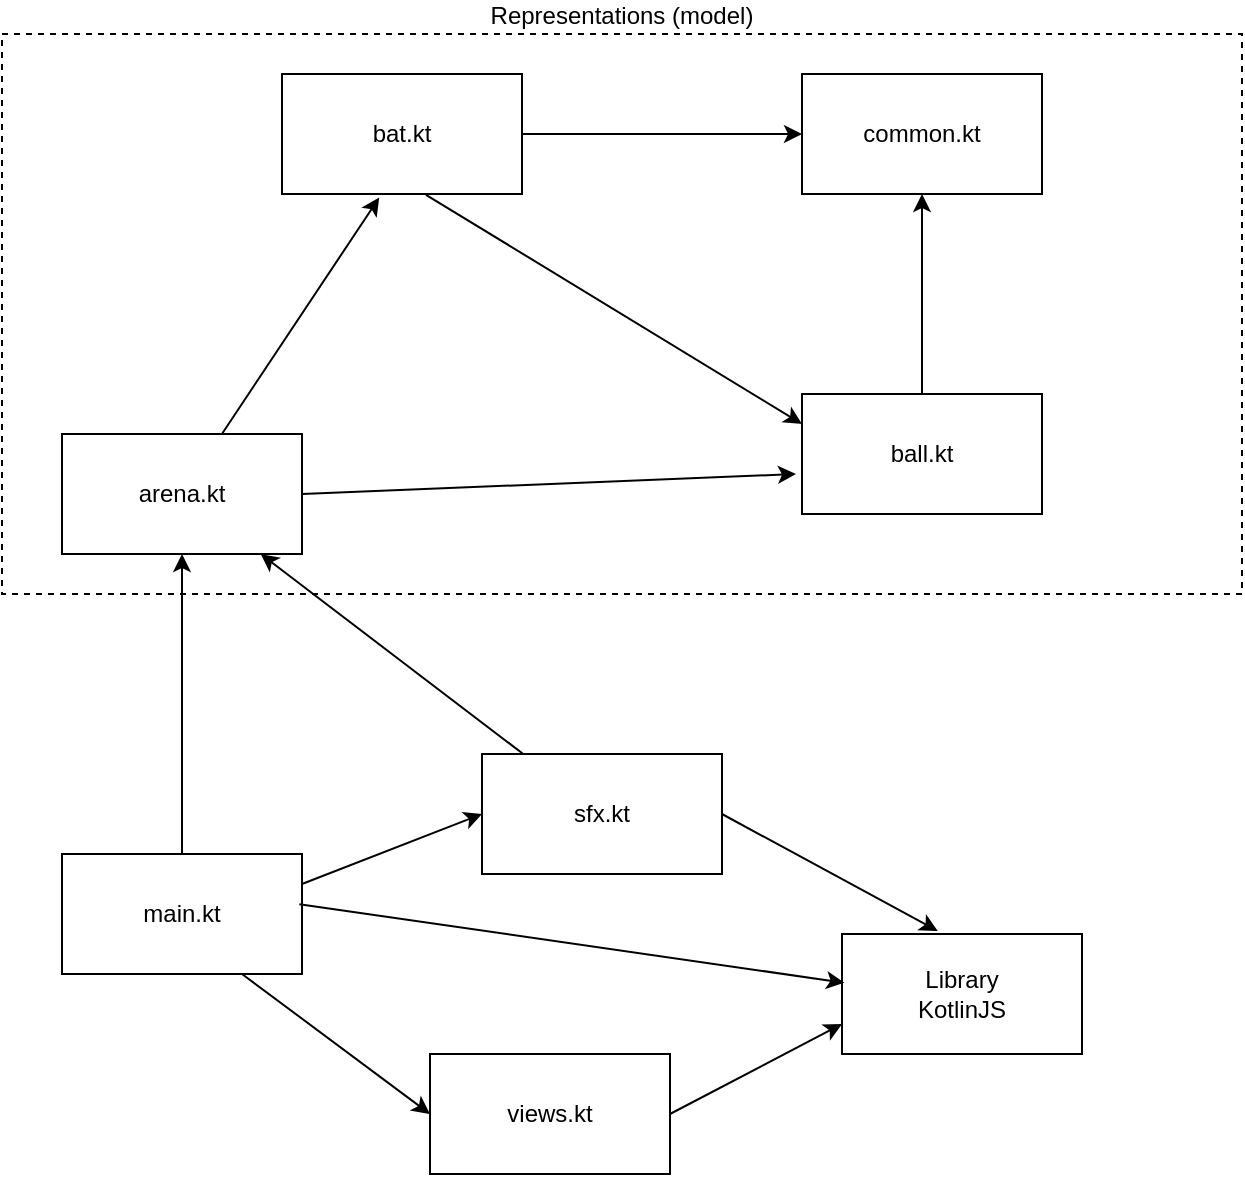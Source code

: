<mxfile version="13.6.2" type="device"><diagram id="zFv0xgmxQr4rhQrieb6J" name="Page-1"><mxGraphModel dx="922" dy="692" grid="1" gridSize="10" guides="1" tooltips="1" connect="1" arrows="1" fold="1" page="1" pageScale="1" pageWidth="827" pageHeight="1169" math="0" shadow="0"><root><mxCell id="0"/><mxCell id="1" parent="0"/><mxCell id="EhJkiCK2tSgi_8KAgWzd-6" value="Representations (model)" style="rounded=0;whiteSpace=wrap;html=1;align=center;labelPosition=center;verticalLabelPosition=top;verticalAlign=bottom;dashed=1;" parent="1" vertex="1"><mxGeometry x="80" y="60" width="620" height="280" as="geometry"/></mxCell><mxCell id="EhJkiCK2tSgi_8KAgWzd-1" value="common.kt" style="rounded=0;whiteSpace=wrap;html=1;" parent="1" vertex="1"><mxGeometry x="480" y="80" width="120" height="60" as="geometry"/></mxCell><mxCell id="EhJkiCK2tSgi_8KAgWzd-2" value="ball.kt" style="rounded=0;whiteSpace=wrap;html=1;" parent="1" vertex="1"><mxGeometry x="480" y="240" width="120" height="60" as="geometry"/></mxCell><mxCell id="EhJkiCK2tSgi_8KAgWzd-3" value="arena.kt" style="rounded=0;whiteSpace=wrap;html=1;" parent="1" vertex="1"><mxGeometry x="110" y="260" width="120" height="60" as="geometry"/></mxCell><mxCell id="EhJkiCK2tSgi_8KAgWzd-4" value="bat.kt" style="rounded=0;whiteSpace=wrap;html=1;" parent="1" vertex="1"><mxGeometry x="220" y="80" width="120" height="60" as="geometry"/></mxCell><mxCell id="EhJkiCK2tSgi_8KAgWzd-7" value="" style="endArrow=classic;html=1;exitX=1;exitY=0.5;exitDx=0;exitDy=0;entryX=0;entryY=0.5;entryDx=0;entryDy=0;" parent="1" source="EhJkiCK2tSgi_8KAgWzd-4" target="EhJkiCK2tSgi_8KAgWzd-1" edge="1"><mxGeometry width="50" height="50" relative="1" as="geometry"><mxPoint x="430" y="200" as="sourcePoint"/><mxPoint x="480" y="150" as="targetPoint"/></mxGeometry></mxCell><mxCell id="EhJkiCK2tSgi_8KAgWzd-8" value="" style="endArrow=classic;html=1;entryX=0.405;entryY=1.03;entryDx=0;entryDy=0;entryPerimeter=0;" parent="1" source="EhJkiCK2tSgi_8KAgWzd-3" target="EhJkiCK2tSgi_8KAgWzd-4" edge="1"><mxGeometry width="50" height="50" relative="1" as="geometry"><mxPoint x="320" y="140" as="sourcePoint"/><mxPoint x="490" y="120" as="targetPoint"/></mxGeometry></mxCell><mxCell id="EhJkiCK2tSgi_8KAgWzd-9" value="" style="endArrow=classic;html=1;exitX=1;exitY=0.5;exitDx=0;exitDy=0;entryX=-0.025;entryY=0.667;entryDx=0;entryDy=0;entryPerimeter=0;" parent="1" source="EhJkiCK2tSgi_8KAgWzd-3" target="EhJkiCK2tSgi_8KAgWzd-2" edge="1"><mxGeometry width="50" height="50" relative="1" as="geometry"><mxPoint x="209.216" y="300" as="sourcePoint"/><mxPoint x="400" y="250" as="targetPoint"/></mxGeometry></mxCell><mxCell id="EhJkiCK2tSgi_8KAgWzd-10" value="" style="endArrow=classic;html=1;entryX=0;entryY=0.25;entryDx=0;entryDy=0;exitX=0.6;exitY=1.007;exitDx=0;exitDy=0;exitPerimeter=0;" parent="1" source="EhJkiCK2tSgi_8KAgWzd-4" target="EhJkiCK2tSgi_8KAgWzd-2" edge="1"><mxGeometry width="50" height="50" relative="1" as="geometry"><mxPoint x="209.216" y="300" as="sourcePoint"/><mxPoint x="248.6" y="171.8" as="targetPoint"/></mxGeometry></mxCell><mxCell id="EhJkiCK2tSgi_8KAgWzd-11" value="" style="endArrow=classic;html=1;" parent="1" source="EhJkiCK2tSgi_8KAgWzd-2" target="EhJkiCK2tSgi_8KAgWzd-1" edge="1"><mxGeometry width="50" height="50" relative="1" as="geometry"><mxPoint x="320" y="140" as="sourcePoint"/><mxPoint x="490" y="120" as="targetPoint"/></mxGeometry></mxCell><mxCell id="EhJkiCK2tSgi_8KAgWzd-12" value="main.kt" style="rounded=0;whiteSpace=wrap;html=1;" parent="1" vertex="1"><mxGeometry x="110" y="470" width="120" height="60" as="geometry"/></mxCell><mxCell id="EhJkiCK2tSgi_8KAgWzd-13" value="views.kt" style="rounded=0;whiteSpace=wrap;html=1;" parent="1" vertex="1"><mxGeometry x="294" y="570" width="120" height="60" as="geometry"/></mxCell><mxCell id="EhJkiCK2tSgi_8KAgWzd-14" value="sfx.kt" style="rounded=0;whiteSpace=wrap;html=1;" parent="1" vertex="1"><mxGeometry x="320" y="420" width="120" height="60" as="geometry"/></mxCell><mxCell id="EhJkiCK2tSgi_8KAgWzd-15" value="" style="endArrow=classic;html=1;exitX=0.75;exitY=1;exitDx=0;exitDy=0;entryX=0;entryY=0.5;entryDx=0;entryDy=0;" parent="1" source="EhJkiCK2tSgi_8KAgWzd-12" target="EhJkiCK2tSgi_8KAgWzd-13" edge="1"><mxGeometry width="50" height="50" relative="1" as="geometry"><mxPoint x="240" y="300" as="sourcePoint"/><mxPoint x="487" y="290.02" as="targetPoint"/></mxGeometry></mxCell><mxCell id="EhJkiCK2tSgi_8KAgWzd-16" value="" style="endArrow=classic;html=1;exitX=0.5;exitY=0;exitDx=0;exitDy=0;" parent="1" source="EhJkiCK2tSgi_8KAgWzd-12" target="EhJkiCK2tSgi_8KAgWzd-3" edge="1"><mxGeometry width="50" height="50" relative="1" as="geometry"><mxPoint x="210" y="510" as="sourcePoint"/><mxPoint x="490" y="450" as="targetPoint"/></mxGeometry></mxCell><mxCell id="EhJkiCK2tSgi_8KAgWzd-18" value="Library&lt;br&gt;KotlinJS" style="rounded=0;whiteSpace=wrap;html=1;" parent="1" vertex="1"><mxGeometry x="500" y="510" width="120" height="60" as="geometry"/></mxCell><mxCell id="EhJkiCK2tSgi_8KAgWzd-20" value="" style="endArrow=classic;html=1;exitX=1;exitY=0.5;exitDx=0;exitDy=0;entryX=0.399;entryY=-0.025;entryDx=0;entryDy=0;entryPerimeter=0;" parent="1" source="EhJkiCK2tSgi_8KAgWzd-14" target="EhJkiCK2tSgi_8KAgWzd-18" edge="1"><mxGeometry width="50" height="50" relative="1" as="geometry"><mxPoint x="240" y="510" as="sourcePoint"/><mxPoint x="340" y="595" as="targetPoint"/></mxGeometry></mxCell><mxCell id="EhJkiCK2tSgi_8KAgWzd-21" value="" style="endArrow=classic;html=1;exitX=1;exitY=0.5;exitDx=0;exitDy=0;entryX=0;entryY=0.75;entryDx=0;entryDy=0;" parent="1" source="EhJkiCK2tSgi_8KAgWzd-13" target="EhJkiCK2tSgi_8KAgWzd-18" edge="1"><mxGeometry width="50" height="50" relative="1" as="geometry"><mxPoint x="454.52" y="501.02" as="sourcePoint"/><mxPoint x="549.52" y="556" as="targetPoint"/></mxGeometry></mxCell><mxCell id="EhJkiCK2tSgi_8KAgWzd-22" value="" style="endArrow=classic;html=1;exitX=0.989;exitY=0.419;exitDx=0;exitDy=0;entryX=0.01;entryY=0.406;entryDx=0;entryDy=0;exitPerimeter=0;entryPerimeter=0;" parent="1" source="EhJkiCK2tSgi_8KAgWzd-12" target="EhJkiCK2tSgi_8KAgWzd-18" edge="1"><mxGeometry width="50" height="50" relative="1" as="geometry"><mxPoint x="460" y="595" as="sourcePoint"/><mxPoint x="550" y="565" as="targetPoint"/></mxGeometry></mxCell><mxCell id="Cxg0meymTIbE_ky1P0dW-1" value="" style="endArrow=classic;html=1;exitX=1;exitY=0.25;exitDx=0;exitDy=0;entryX=0;entryY=0.5;entryDx=0;entryDy=0;" edge="1" parent="1" source="EhJkiCK2tSgi_8KAgWzd-12" target="EhJkiCK2tSgi_8KAgWzd-14"><mxGeometry width="50" height="50" relative="1" as="geometry"><mxPoint x="238.68" y="505.14" as="sourcePoint"/><mxPoint x="511.2" y="544.36" as="targetPoint"/></mxGeometry></mxCell><mxCell id="Cxg0meymTIbE_ky1P0dW-2" value="" style="endArrow=classic;html=1;" edge="1" parent="1" source="EhJkiCK2tSgi_8KAgWzd-14" target="EhJkiCK2tSgi_8KAgWzd-3"><mxGeometry width="50" height="50" relative="1" as="geometry"><mxPoint x="360" y="390" as="sourcePoint"/><mxPoint x="557.88" y="518.5" as="targetPoint"/></mxGeometry></mxCell></root></mxGraphModel></diagram></mxfile>